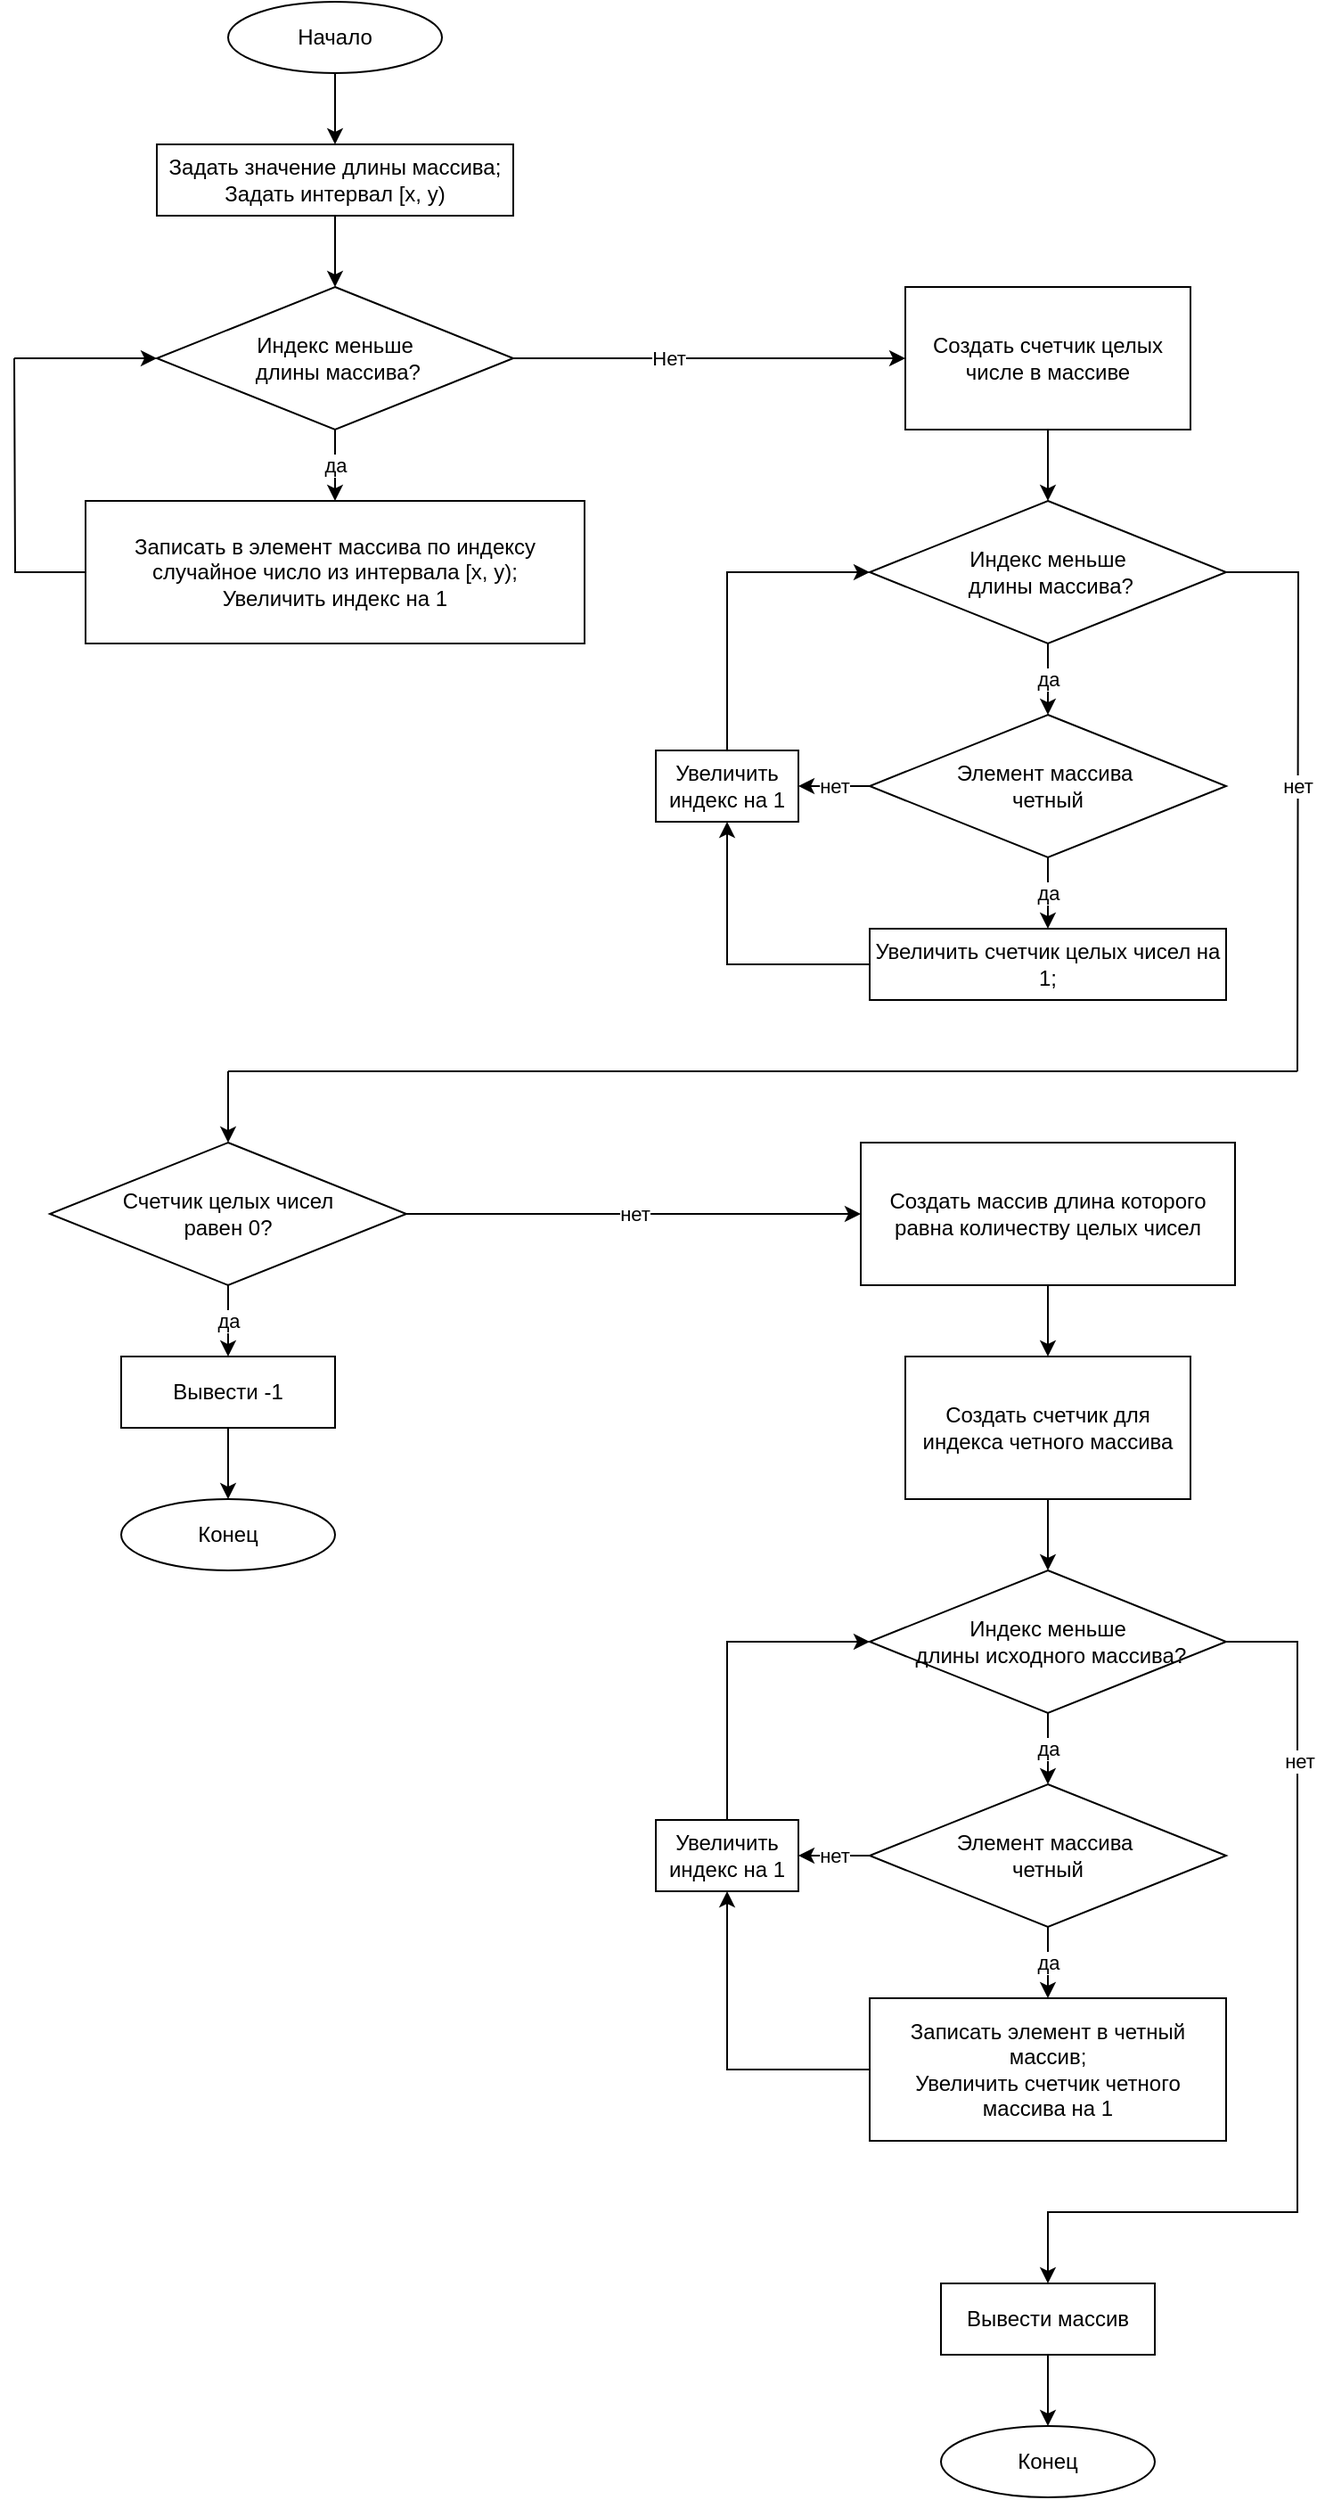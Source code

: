 <mxfile version="15.9.4" type="device"><diagram id="E_MGqPPirljz3pbGITBy" name="Page-1"><mxGraphModel dx="2076" dy="1094" grid="1" gridSize="10" guides="1" tooltips="1" connect="1" arrows="1" fold="1" page="1" pageScale="1" pageWidth="827" pageHeight="1169" math="0" shadow="0"><root><mxCell id="0"/><mxCell id="1" parent="0"/><mxCell id="H7pZeMW3vzdM7iGSQN9C-3" value="" style="edgeStyle=orthogonalEdgeStyle;rounded=0;orthogonalLoop=1;jettySize=auto;html=1;" edge="1" parent="1" source="H7pZeMW3vzdM7iGSQN9C-1" target="H7pZeMW3vzdM7iGSQN9C-2"><mxGeometry relative="1" as="geometry"/></mxCell><mxCell id="H7pZeMW3vzdM7iGSQN9C-1" value="Начало" style="ellipse;whiteSpace=wrap;html=1;" vertex="1" parent="1"><mxGeometry x="200" y="40" width="120" height="40" as="geometry"/></mxCell><mxCell id="H7pZeMW3vzdM7iGSQN9C-6" value="" style="edgeStyle=orthogonalEdgeStyle;rounded=0;orthogonalLoop=1;jettySize=auto;html=1;" edge="1" parent="1" source="H7pZeMW3vzdM7iGSQN9C-2"><mxGeometry relative="1" as="geometry"><mxPoint x="260" y="200" as="targetPoint"/></mxGeometry></mxCell><mxCell id="H7pZeMW3vzdM7iGSQN9C-2" value="Задать значение длины массива;&lt;br&gt;Задать интервал [x, y)" style="rounded=0;whiteSpace=wrap;html=1;" vertex="1" parent="1"><mxGeometry x="160" y="120" width="200" height="40" as="geometry"/></mxCell><mxCell id="H7pZeMW3vzdM7iGSQN9C-10" value="да" style="edgeStyle=orthogonalEdgeStyle;rounded=0;orthogonalLoop=1;jettySize=auto;html=1;" edge="1" parent="1" source="H7pZeMW3vzdM7iGSQN9C-8" target="H7pZeMW3vzdM7iGSQN9C-9"><mxGeometry relative="1" as="geometry"><Array as="points"><mxPoint x="260" y="290"/><mxPoint x="260" y="290"/></Array></mxGeometry></mxCell><mxCell id="H7pZeMW3vzdM7iGSQN9C-17" value="" style="edgeStyle=orthogonalEdgeStyle;orthogonalLoop=1;jettySize=auto;html=1;endArrow=classic;endFill=1;fillColor=#d5e8d4;strokeColor=#000000;rounded=0;" edge="1" parent="1" source="H7pZeMW3vzdM7iGSQN9C-8" target="H7pZeMW3vzdM7iGSQN9C-16"><mxGeometry relative="1" as="geometry"/></mxCell><mxCell id="H7pZeMW3vzdM7iGSQN9C-19" value="Нет" style="edgeLabel;html=1;align=center;verticalAlign=middle;resizable=0;points=[];" vertex="1" connectable="0" parent="H7pZeMW3vzdM7iGSQN9C-17"><mxGeometry x="-0.21" relative="1" as="geometry"><mxPoint as="offset"/></mxGeometry></mxCell><mxCell id="H7pZeMW3vzdM7iGSQN9C-8" value="&lt;span&gt;Индекс меньше&lt;br&gt;&amp;nbsp;длины массива?&lt;/span&gt;" style="rhombus;whiteSpace=wrap;html=1;" vertex="1" parent="1"><mxGeometry x="160" y="200" width="200" height="80" as="geometry"/></mxCell><mxCell id="H7pZeMW3vzdM7iGSQN9C-13" style="edgeStyle=orthogonalEdgeStyle;rounded=0;orthogonalLoop=1;jettySize=auto;html=1;endArrow=none;endFill=0;" edge="1" parent="1" source="H7pZeMW3vzdM7iGSQN9C-9"><mxGeometry relative="1" as="geometry"><mxPoint x="80" y="240" as="targetPoint"/></mxGeometry></mxCell><mxCell id="H7pZeMW3vzdM7iGSQN9C-9" value="Записать в элемент массива по индексу&lt;br&gt;случайное число из интервала [x, y);&lt;br&gt;Увеличить индекс на 1" style="whiteSpace=wrap;html=1;" vertex="1" parent="1"><mxGeometry x="120" y="320" width="280" height="80" as="geometry"/></mxCell><mxCell id="H7pZeMW3vzdM7iGSQN9C-15" value="" style="endArrow=classic;html=1;rounded=0;entryX=0;entryY=0.5;entryDx=0;entryDy=0;" edge="1" parent="1" target="H7pZeMW3vzdM7iGSQN9C-8"><mxGeometry width="50" height="50" relative="1" as="geometry"><mxPoint x="80" y="240" as="sourcePoint"/><mxPoint x="440" y="210" as="targetPoint"/></mxGeometry></mxCell><mxCell id="H7pZeMW3vzdM7iGSQN9C-21" value="" style="edgeStyle=orthogonalEdgeStyle;rounded=0;orthogonalLoop=1;jettySize=auto;html=1;endArrow=classic;endFill=1;strokeColor=#000000;" edge="1" parent="1" source="H7pZeMW3vzdM7iGSQN9C-16" target="H7pZeMW3vzdM7iGSQN9C-20"><mxGeometry relative="1" as="geometry"/></mxCell><mxCell id="H7pZeMW3vzdM7iGSQN9C-16" value="Создать счетчик целых числе в массиве" style="whiteSpace=wrap;html=1;" vertex="1" parent="1"><mxGeometry x="580" y="200" width="160" height="80" as="geometry"/></mxCell><mxCell id="H7pZeMW3vzdM7iGSQN9C-25" value="да" style="edgeStyle=orthogonalEdgeStyle;rounded=0;orthogonalLoop=1;jettySize=auto;html=1;exitX=0.5;exitY=1;exitDx=0;exitDy=0;entryX=0.5;entryY=0;entryDx=0;entryDy=0;endArrow=classic;endFill=1;strokeColor=#000000;" edge="1" parent="1" source="H7pZeMW3vzdM7iGSQN9C-20" target="H7pZeMW3vzdM7iGSQN9C-24"><mxGeometry relative="1" as="geometry"/></mxCell><mxCell id="H7pZeMW3vzdM7iGSQN9C-36" value="нет" style="edgeStyle=orthogonalEdgeStyle;rounded=0;orthogonalLoop=1;jettySize=auto;html=1;endArrow=none;endFill=0;strokeColor=#000000;" edge="1" parent="1" source="H7pZeMW3vzdM7iGSQN9C-20"><mxGeometry relative="1" as="geometry"><mxPoint x="800" y="640" as="targetPoint"/></mxGeometry></mxCell><mxCell id="H7pZeMW3vzdM7iGSQN9C-20" value="&lt;span&gt;Индекс меньше&lt;br&gt;&amp;nbsp;длины массива?&lt;/span&gt;" style="rhombus;whiteSpace=wrap;html=1;" vertex="1" parent="1"><mxGeometry x="560" y="320" width="200" height="80" as="geometry"/></mxCell><mxCell id="H7pZeMW3vzdM7iGSQN9C-30" style="edgeStyle=orthogonalEdgeStyle;rounded=0;orthogonalLoop=1;jettySize=auto;html=1;entryX=0.5;entryY=1;entryDx=0;entryDy=0;endArrow=classic;endFill=1;strokeColor=#000000;" edge="1" parent="1" source="H7pZeMW3vzdM7iGSQN9C-23" target="H7pZeMW3vzdM7iGSQN9C-29"><mxGeometry relative="1" as="geometry"/></mxCell><mxCell id="H7pZeMW3vzdM7iGSQN9C-23" value="Увеличить счетчик целых чисел на 1;" style="whiteSpace=wrap;html=1;" vertex="1" parent="1"><mxGeometry x="560" y="560" width="200" height="40" as="geometry"/></mxCell><mxCell id="H7pZeMW3vzdM7iGSQN9C-26" value="да" style="edgeStyle=orthogonalEdgeStyle;rounded=0;orthogonalLoop=1;jettySize=auto;html=1;entryX=0.5;entryY=0;entryDx=0;entryDy=0;endArrow=classic;endFill=1;strokeColor=#000000;" edge="1" parent="1" source="H7pZeMW3vzdM7iGSQN9C-24" target="H7pZeMW3vzdM7iGSQN9C-23"><mxGeometry relative="1" as="geometry"/></mxCell><mxCell id="H7pZeMW3vzdM7iGSQN9C-31" value="нет" style="edgeStyle=orthogonalEdgeStyle;rounded=0;orthogonalLoop=1;jettySize=auto;html=1;exitX=0;exitY=0.5;exitDx=0;exitDy=0;entryX=1;entryY=0.5;entryDx=0;entryDy=0;endArrow=classic;endFill=1;strokeColor=#000000;" edge="1" parent="1" source="H7pZeMW3vzdM7iGSQN9C-24" target="H7pZeMW3vzdM7iGSQN9C-29"><mxGeometry relative="1" as="geometry"/></mxCell><mxCell id="H7pZeMW3vzdM7iGSQN9C-24" value="Элемент массива&amp;nbsp;&lt;br&gt;четный" style="rhombus;whiteSpace=wrap;html=1;" vertex="1" parent="1"><mxGeometry x="560" y="440" width="200" height="80" as="geometry"/></mxCell><mxCell id="H7pZeMW3vzdM7iGSQN9C-32" style="edgeStyle=orthogonalEdgeStyle;rounded=0;orthogonalLoop=1;jettySize=auto;html=1;exitX=0.5;exitY=0;exitDx=0;exitDy=0;entryX=0;entryY=0.5;entryDx=0;entryDy=0;endArrow=classic;endFill=1;strokeColor=#000000;" edge="1" parent="1" source="H7pZeMW3vzdM7iGSQN9C-29" target="H7pZeMW3vzdM7iGSQN9C-20"><mxGeometry relative="1" as="geometry"/></mxCell><mxCell id="H7pZeMW3vzdM7iGSQN9C-29" value="Увеличить индекс на 1" style="rounded=0;whiteSpace=wrap;html=1;" vertex="1" parent="1"><mxGeometry x="440" y="460" width="80" height="40" as="geometry"/></mxCell><mxCell id="H7pZeMW3vzdM7iGSQN9C-41" value="да" style="edgeStyle=orthogonalEdgeStyle;rounded=0;orthogonalLoop=1;jettySize=auto;html=1;exitX=0.5;exitY=1;exitDx=0;exitDy=0;entryX=0.5;entryY=0;entryDx=0;entryDy=0;endArrow=classic;endFill=1;strokeColor=#000000;" edge="1" parent="1" source="H7pZeMW3vzdM7iGSQN9C-35" target="H7pZeMW3vzdM7iGSQN9C-40"><mxGeometry relative="1" as="geometry"/></mxCell><mxCell id="H7pZeMW3vzdM7iGSQN9C-45" value="нет" style="edgeStyle=orthogonalEdgeStyle;rounded=0;orthogonalLoop=1;jettySize=auto;html=1;exitX=1;exitY=0.5;exitDx=0;exitDy=0;endArrow=classic;endFill=1;strokeColor=#000000;" edge="1" parent="1" source="H7pZeMW3vzdM7iGSQN9C-35" target="H7pZeMW3vzdM7iGSQN9C-44"><mxGeometry relative="1" as="geometry"/></mxCell><mxCell id="H7pZeMW3vzdM7iGSQN9C-35" value="Счетчик целых чисел&lt;br&gt;равен 0?" style="rhombus;whiteSpace=wrap;html=1;" vertex="1" parent="1"><mxGeometry x="100" y="680" width="200" height="80" as="geometry"/></mxCell><mxCell id="H7pZeMW3vzdM7iGSQN9C-37" value="" style="endArrow=none;html=1;rounded=0;strokeColor=#000000;" edge="1" parent="1"><mxGeometry width="50" height="50" relative="1" as="geometry"><mxPoint x="200" y="640" as="sourcePoint"/><mxPoint x="800" y="640" as="targetPoint"/></mxGeometry></mxCell><mxCell id="H7pZeMW3vzdM7iGSQN9C-38" value="" style="endArrow=classic;html=1;rounded=0;strokeColor=#000000;" edge="1" parent="1" target="H7pZeMW3vzdM7iGSQN9C-35"><mxGeometry width="50" height="50" relative="1" as="geometry"><mxPoint x="200" y="640" as="sourcePoint"/><mxPoint x="580" y="720" as="targetPoint"/></mxGeometry></mxCell><mxCell id="H7pZeMW3vzdM7iGSQN9C-43" style="edgeStyle=orthogonalEdgeStyle;rounded=0;orthogonalLoop=1;jettySize=auto;html=1;entryX=0.5;entryY=0;entryDx=0;entryDy=0;endArrow=classic;endFill=1;strokeColor=#000000;" edge="1" parent="1" source="H7pZeMW3vzdM7iGSQN9C-40" target="H7pZeMW3vzdM7iGSQN9C-42"><mxGeometry relative="1" as="geometry"/></mxCell><mxCell id="H7pZeMW3vzdM7iGSQN9C-40" value="Вывести -1" style="rounded=0;whiteSpace=wrap;html=1;" vertex="1" parent="1"><mxGeometry x="140" y="800" width="120" height="40" as="geometry"/></mxCell><mxCell id="H7pZeMW3vzdM7iGSQN9C-42" value="Конец" style="ellipse;whiteSpace=wrap;html=1;" vertex="1" parent="1"><mxGeometry x="140" y="880" width="120" height="40" as="geometry"/></mxCell><mxCell id="H7pZeMW3vzdM7iGSQN9C-53" style="edgeStyle=orthogonalEdgeStyle;rounded=0;orthogonalLoop=1;jettySize=auto;html=1;exitX=0.5;exitY=1;exitDx=0;exitDy=0;entryX=0.5;entryY=0;entryDx=0;entryDy=0;endArrow=classic;endFill=1;strokeColor=#000000;" edge="1" parent="1" source="H7pZeMW3vzdM7iGSQN9C-44" target="H7pZeMW3vzdM7iGSQN9C-48"><mxGeometry relative="1" as="geometry"/></mxCell><mxCell id="H7pZeMW3vzdM7iGSQN9C-44" value="Создать массив длина которого равна количеству целых чисел" style="rounded=0;whiteSpace=wrap;html=1;" vertex="1" parent="1"><mxGeometry x="555" y="680" width="210" height="80" as="geometry"/></mxCell><mxCell id="H7pZeMW3vzdM7iGSQN9C-54" style="edgeStyle=orthogonalEdgeStyle;rounded=0;orthogonalLoop=1;jettySize=auto;html=1;exitX=0.5;exitY=1;exitDx=0;exitDy=0;entryX=0.5;entryY=0;entryDx=0;entryDy=0;endArrow=classic;endFill=1;strokeColor=#000000;" edge="1" parent="1" source="H7pZeMW3vzdM7iGSQN9C-48" target="H7pZeMW3vzdM7iGSQN9C-49"><mxGeometry relative="1" as="geometry"/></mxCell><mxCell id="H7pZeMW3vzdM7iGSQN9C-48" value="Создать счетчик для индекса четного массива" style="whiteSpace=wrap;html=1;" vertex="1" parent="1"><mxGeometry x="580" y="800" width="160" height="80" as="geometry"/></mxCell><mxCell id="H7pZeMW3vzdM7iGSQN9C-55" value="да" style="edgeStyle=orthogonalEdgeStyle;rounded=0;orthogonalLoop=1;jettySize=auto;html=1;exitX=0.5;exitY=1;exitDx=0;exitDy=0;entryX=0.5;entryY=0;entryDx=0;entryDy=0;endArrow=classic;endFill=1;strokeColor=#000000;" edge="1" parent="1" source="H7pZeMW3vzdM7iGSQN9C-49" target="H7pZeMW3vzdM7iGSQN9C-51"><mxGeometry relative="1" as="geometry"/></mxCell><mxCell id="H7pZeMW3vzdM7iGSQN9C-62" style="edgeStyle=orthogonalEdgeStyle;rounded=0;orthogonalLoop=1;jettySize=auto;html=1;exitX=1;exitY=0.5;exitDx=0;exitDy=0;entryX=0.5;entryY=0;entryDx=0;entryDy=0;endArrow=classic;endFill=1;strokeColor=#000000;" edge="1" parent="1" source="H7pZeMW3vzdM7iGSQN9C-49" target="H7pZeMW3vzdM7iGSQN9C-61"><mxGeometry relative="1" as="geometry"><Array as="points"><mxPoint x="800" y="960"/><mxPoint x="800" y="1280"/><mxPoint x="660" y="1280"/></Array></mxGeometry></mxCell><mxCell id="H7pZeMW3vzdM7iGSQN9C-63" value="нет" style="edgeLabel;html=1;align=center;verticalAlign=middle;resizable=0;points=[];" vertex="1" connectable="0" parent="H7pZeMW3vzdM7iGSQN9C-62"><mxGeometry x="-0.604" y="1" relative="1" as="geometry"><mxPoint as="offset"/></mxGeometry></mxCell><mxCell id="H7pZeMW3vzdM7iGSQN9C-49" value="&lt;span&gt;Индекс меньше&lt;br&gt;&amp;nbsp;длины исходного массива?&lt;/span&gt;" style="rhombus;whiteSpace=wrap;html=1;" vertex="1" parent="1"><mxGeometry x="560" y="920" width="200" height="80" as="geometry"/></mxCell><mxCell id="H7pZeMW3vzdM7iGSQN9C-57" style="edgeStyle=orthogonalEdgeStyle;rounded=0;orthogonalLoop=1;jettySize=auto;html=1;entryX=0.5;entryY=1;entryDx=0;entryDy=0;endArrow=classic;endFill=1;strokeColor=#000000;" edge="1" parent="1" source="H7pZeMW3vzdM7iGSQN9C-50" target="H7pZeMW3vzdM7iGSQN9C-52"><mxGeometry relative="1" as="geometry"/></mxCell><mxCell id="H7pZeMW3vzdM7iGSQN9C-50" value="Записать элемент в четный массив;&lt;br&gt;Увеличить счетчик четного массива на 1" style="whiteSpace=wrap;html=1;" vertex="1" parent="1"><mxGeometry x="560" y="1160" width="200" height="80" as="geometry"/></mxCell><mxCell id="H7pZeMW3vzdM7iGSQN9C-56" value="да" style="edgeStyle=orthogonalEdgeStyle;rounded=0;orthogonalLoop=1;jettySize=auto;html=1;exitX=0.5;exitY=1;exitDx=0;exitDy=0;entryX=0.5;entryY=0;entryDx=0;entryDy=0;endArrow=classic;endFill=1;strokeColor=#000000;" edge="1" parent="1" source="H7pZeMW3vzdM7iGSQN9C-51" target="H7pZeMW3vzdM7iGSQN9C-50"><mxGeometry relative="1" as="geometry"/></mxCell><mxCell id="H7pZeMW3vzdM7iGSQN9C-59" value="нет" style="edgeStyle=orthogonalEdgeStyle;rounded=0;orthogonalLoop=1;jettySize=auto;html=1;exitX=0;exitY=0.5;exitDx=0;exitDy=0;entryX=1;entryY=0.5;entryDx=0;entryDy=0;endArrow=classic;endFill=1;strokeColor=#000000;" edge="1" parent="1" source="H7pZeMW3vzdM7iGSQN9C-51" target="H7pZeMW3vzdM7iGSQN9C-52"><mxGeometry relative="1" as="geometry"/></mxCell><mxCell id="H7pZeMW3vzdM7iGSQN9C-51" value="Элемент массива&amp;nbsp;&lt;br&gt;четный" style="rhombus;whiteSpace=wrap;html=1;" vertex="1" parent="1"><mxGeometry x="560" y="1040" width="200" height="80" as="geometry"/></mxCell><mxCell id="H7pZeMW3vzdM7iGSQN9C-58" style="edgeStyle=orthogonalEdgeStyle;rounded=0;orthogonalLoop=1;jettySize=auto;html=1;entryX=0;entryY=0.5;entryDx=0;entryDy=0;endArrow=classic;endFill=1;strokeColor=#000000;" edge="1" parent="1" source="H7pZeMW3vzdM7iGSQN9C-52" target="H7pZeMW3vzdM7iGSQN9C-49"><mxGeometry relative="1" as="geometry"><Array as="points"><mxPoint x="480" y="960"/></Array></mxGeometry></mxCell><mxCell id="H7pZeMW3vzdM7iGSQN9C-52" value="Увеличить индекс на 1" style="rounded=0;whiteSpace=wrap;html=1;" vertex="1" parent="1"><mxGeometry x="440" y="1060" width="80" height="40" as="geometry"/></mxCell><mxCell id="H7pZeMW3vzdM7iGSQN9C-65" style="edgeStyle=orthogonalEdgeStyle;rounded=0;orthogonalLoop=1;jettySize=auto;html=1;exitX=0.5;exitY=1;exitDx=0;exitDy=0;entryX=0.5;entryY=0;entryDx=0;entryDy=0;endArrow=classic;endFill=1;strokeColor=#000000;" edge="1" parent="1" source="H7pZeMW3vzdM7iGSQN9C-61" target="H7pZeMW3vzdM7iGSQN9C-64"><mxGeometry relative="1" as="geometry"/></mxCell><mxCell id="H7pZeMW3vzdM7iGSQN9C-61" value="Вывести массив" style="rounded=0;whiteSpace=wrap;html=1;" vertex="1" parent="1"><mxGeometry x="600" y="1320" width="120" height="40" as="geometry"/></mxCell><mxCell id="H7pZeMW3vzdM7iGSQN9C-64" value="Конец" style="ellipse;whiteSpace=wrap;html=1;" vertex="1" parent="1"><mxGeometry x="600" y="1400" width="120" height="40" as="geometry"/></mxCell></root></mxGraphModel></diagram></mxfile>